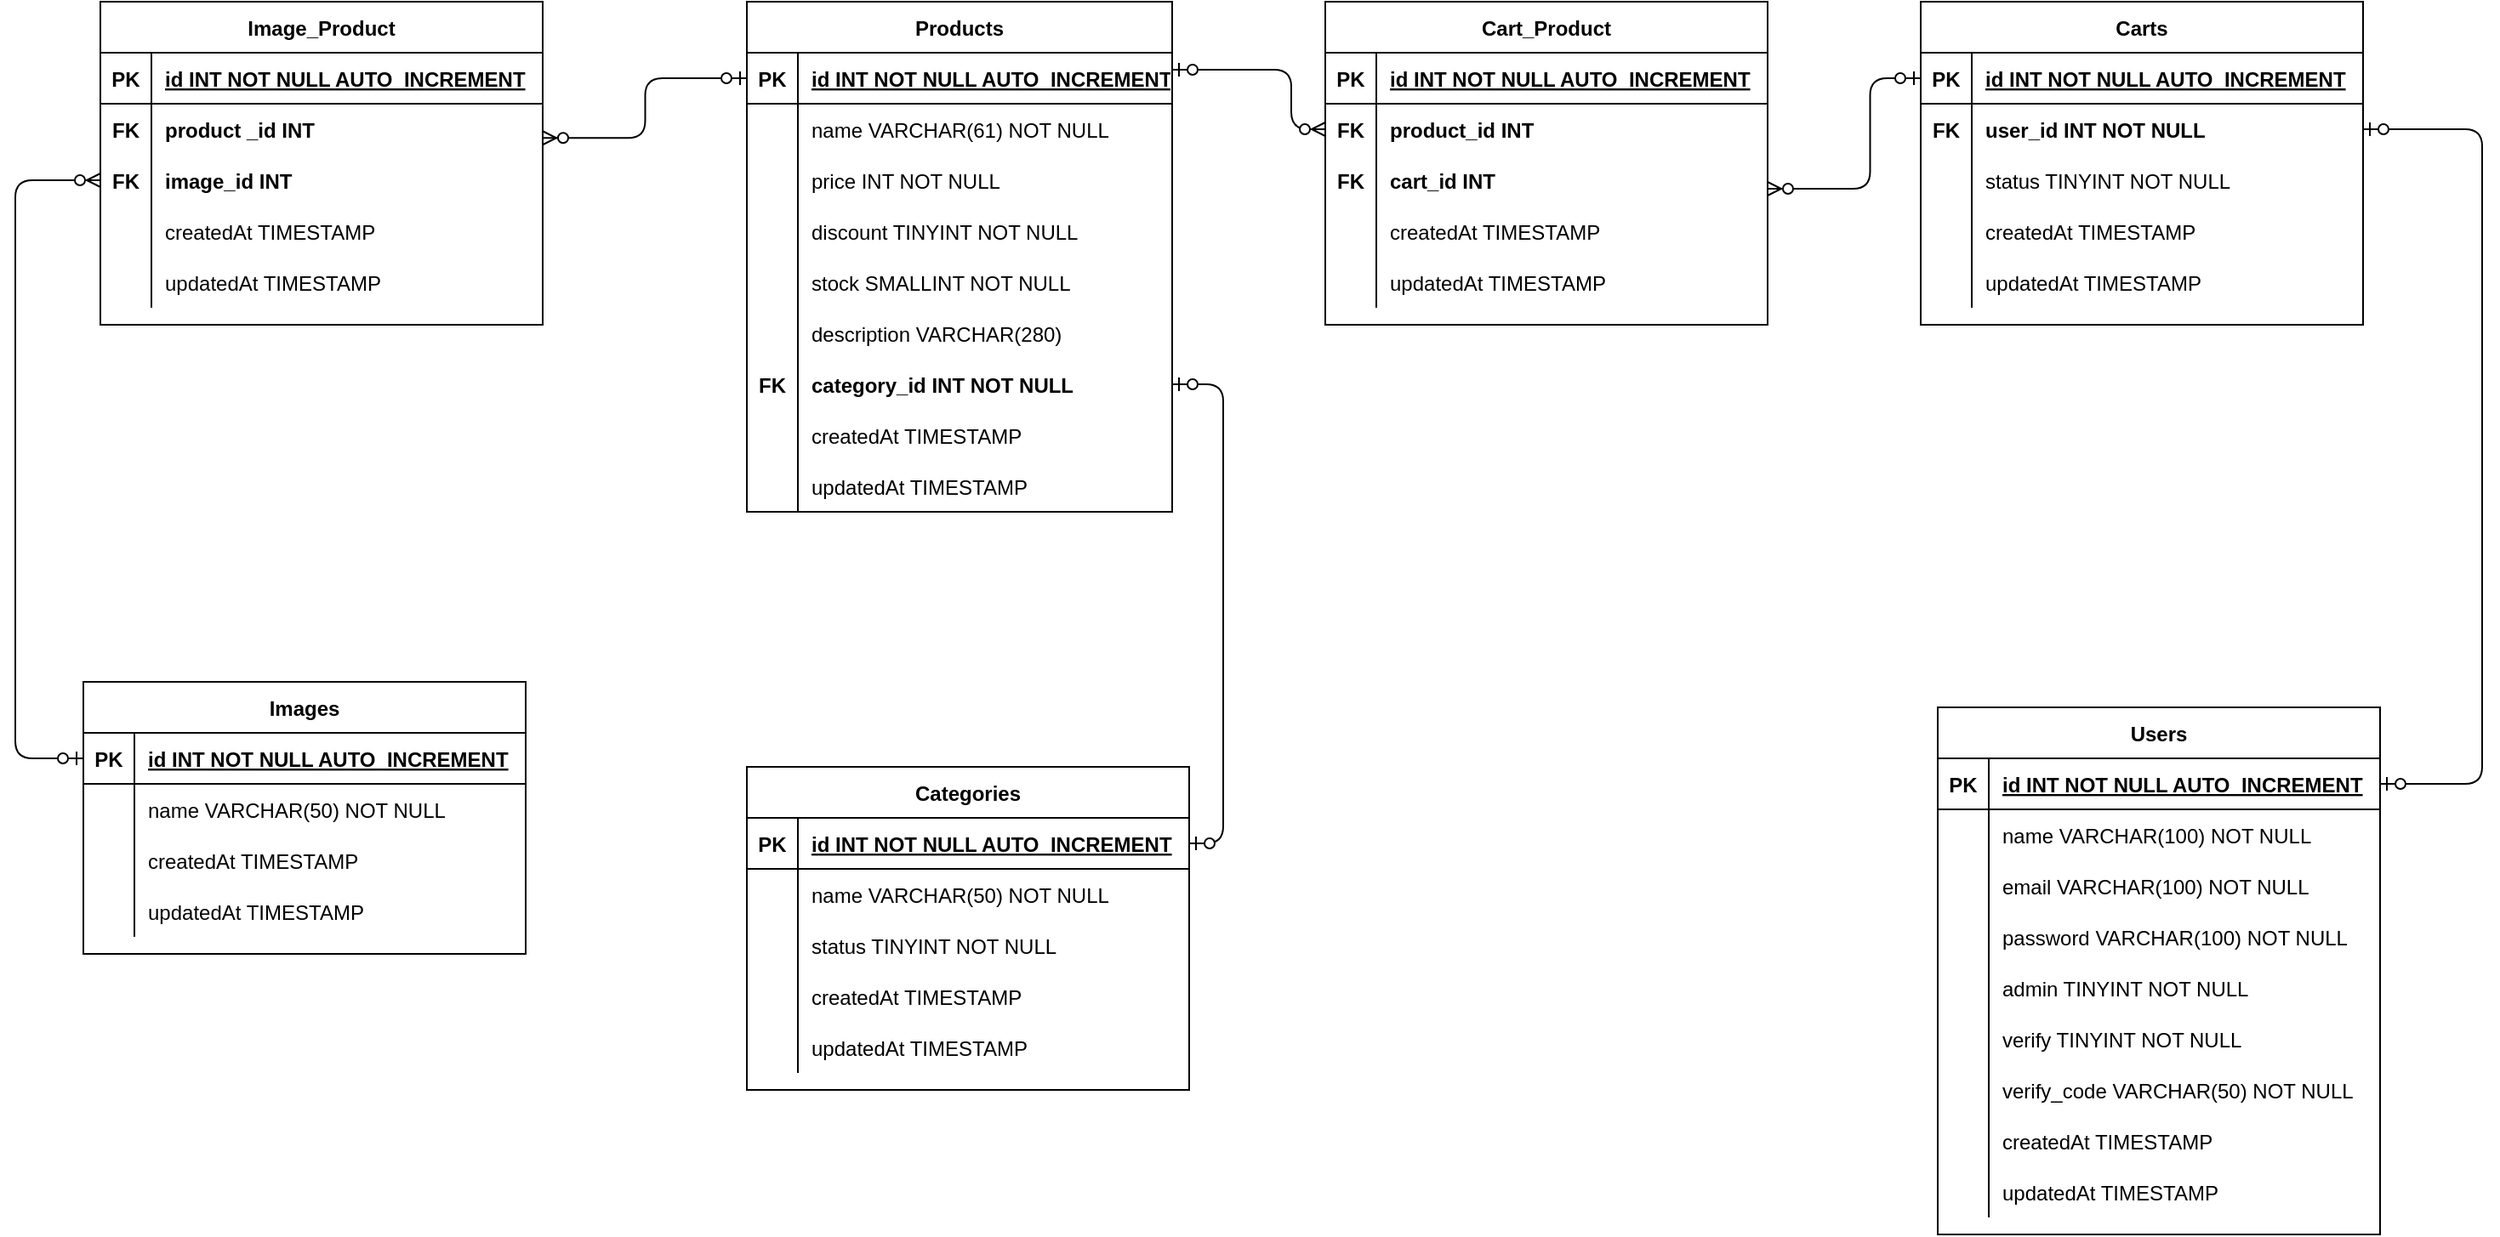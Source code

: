 <mxfile version="14.1.1" type="github">
  <diagram id="R2lEEEUBdFMjLlhIrx00" name="Page-1">
    <mxGraphModel dx="2774" dy="450" grid="1" gridSize="10" guides="1" tooltips="1" connect="1" arrows="1" fold="1" page="1" pageScale="1" pageWidth="850" pageHeight="1100" math="0" shadow="0" extFonts="Permanent Marker^https://fonts.googleapis.com/css?family=Permanent+Marker">
      <root>
        <mxCell id="0" />
        <mxCell id="1" parent="0" />
        <mxCell id="zqOuOfxdXCMFnPO1kolm-131" value="" style="edgeStyle=elbowEdgeStyle;endArrow=ERzeroToOne;startArrow=ERzeroToOne;endFill=1;startFill=1;entryX=1;entryY=0.5;entryDx=0;entryDy=0;exitX=1;exitY=0.5;exitDx=0;exitDy=0;" parent="1" source="zqOuOfxdXCMFnPO1kolm-89" target="zqOuOfxdXCMFnPO1kolm-99" edge="1">
          <mxGeometry width="100" height="100" relative="1" as="geometry">
            <mxPoint x="-510" y="519" as="sourcePoint" />
            <mxPoint x="-660" y="385" as="targetPoint" />
            <Array as="points">
              <mxPoint x="-510" y="420" />
              <mxPoint x="-510" y="410" />
              <mxPoint x="-660" y="485" />
            </Array>
          </mxGeometry>
        </mxCell>
        <mxCell id="zqOuOfxdXCMFnPO1kolm-132" value="" style="edgeStyle=elbowEdgeStyle;endArrow=ERzeroToMany;startArrow=ERzeroToOne;endFill=1;startFill=1;entryX=0;entryY=0.5;entryDx=0;entryDy=0;exitX=1;exitY=0.333;exitDx=0;exitDy=0;exitPerimeter=0;" parent="1" edge="1" target="zqOuOfxdXCMFnPO1kolm-82" source="zqOuOfxdXCMFnPO1kolm-1">
          <mxGeometry width="100" height="100" relative="1" as="geometry">
            <mxPoint x="-540" y="280" as="sourcePoint" />
            <mxPoint x="-450" y="280" as="targetPoint" />
            <Array as="points">
              <mxPoint x="-470" y="125" />
              <mxPoint x="-479.75" y="385" />
            </Array>
          </mxGeometry>
        </mxCell>
        <mxCell id="zqOuOfxdXCMFnPO1kolm-133" value="" style="edgeStyle=elbowEdgeStyle;endArrow=ERzeroToOne;startArrow=ERzeroToMany;endFill=1;startFill=1;entryX=0;entryY=0.5;entryDx=0;entryDy=0;" parent="1" edge="1" target="zqOuOfxdXCMFnPO1kolm-57">
          <mxGeometry width="100" height="100" relative="1" as="geometry">
            <mxPoint x="-190" y="160" as="sourcePoint" />
            <mxPoint x="-103" y="95" as="targetPoint" />
            <Array as="points">
              <mxPoint x="-129.75" y="265" />
            </Array>
          </mxGeometry>
        </mxCell>
        <mxCell id="C-vyLk0tnHw3VtMMgP7b-2" value="Products" style="shape=table;startSize=30;container=1;collapsible=1;childLayout=tableLayout;fixedRows=1;rowLines=0;fontStyle=1;align=center;resizeLast=1;" parent="1" vertex="1">
          <mxGeometry x="-790" y="50" width="250" height="300" as="geometry">
            <mxRectangle x="-280" y="490" width="90" height="30" as="alternateBounds" />
          </mxGeometry>
        </mxCell>
        <mxCell id="zqOuOfxdXCMFnPO1kolm-1" value="" style="shape=partialRectangle;collapsible=0;dropTarget=0;pointerEvents=0;fillColor=none;points=[[0,0.5],[1,0.5]];portConstraint=eastwest;top=0;left=0;right=0;bottom=1;" parent="C-vyLk0tnHw3VtMMgP7b-2" vertex="1">
          <mxGeometry y="30" width="250" height="30" as="geometry" />
        </mxCell>
        <mxCell id="zqOuOfxdXCMFnPO1kolm-2" value="PK" style="shape=partialRectangle;overflow=hidden;connectable=0;fillColor=none;top=0;left=0;bottom=0;right=0;fontStyle=1;" parent="zqOuOfxdXCMFnPO1kolm-1" vertex="1">
          <mxGeometry width="30" height="30" as="geometry" />
        </mxCell>
        <mxCell id="zqOuOfxdXCMFnPO1kolm-3" value="id INT NOT NULL AUTO_INCREMENT" style="shape=partialRectangle;overflow=hidden;connectable=0;fillColor=none;top=0;left=0;bottom=0;right=0;align=left;spacingLeft=6;fontStyle=5;" parent="zqOuOfxdXCMFnPO1kolm-1" vertex="1">
          <mxGeometry x="30" width="220" height="30" as="geometry" />
        </mxCell>
        <mxCell id="C-vyLk0tnHw3VtMMgP7b-6" value="" style="shape=partialRectangle;collapsible=0;dropTarget=0;pointerEvents=0;fillColor=none;points=[[0,0.5],[1,0.5]];portConstraint=eastwest;top=0;left=0;right=0;bottom=0;" parent="C-vyLk0tnHw3VtMMgP7b-2" vertex="1">
          <mxGeometry y="60" width="250" height="30" as="geometry" />
        </mxCell>
        <mxCell id="C-vyLk0tnHw3VtMMgP7b-7" value="" style="shape=partialRectangle;overflow=hidden;connectable=0;fillColor=none;top=0;left=0;bottom=0;right=0;" parent="C-vyLk0tnHw3VtMMgP7b-6" vertex="1">
          <mxGeometry width="30" height="30" as="geometry" />
        </mxCell>
        <mxCell id="C-vyLk0tnHw3VtMMgP7b-8" value="name VARCHAR(61) NOT NULL" style="shape=partialRectangle;overflow=hidden;connectable=0;fillColor=none;top=0;left=0;bottom=0;right=0;align=left;spacingLeft=6;" parent="C-vyLk0tnHw3VtMMgP7b-6" vertex="1">
          <mxGeometry x="30" width="220" height="30" as="geometry" />
        </mxCell>
        <mxCell id="C-vyLk0tnHw3VtMMgP7b-9" value="" style="shape=partialRectangle;collapsible=0;dropTarget=0;pointerEvents=0;fillColor=none;points=[[0,0.5],[1,0.5]];portConstraint=eastwest;top=0;left=0;right=0;bottom=0;" parent="C-vyLk0tnHw3VtMMgP7b-2" vertex="1">
          <mxGeometry y="90" width="250" height="30" as="geometry" />
        </mxCell>
        <mxCell id="C-vyLk0tnHw3VtMMgP7b-10" value="" style="shape=partialRectangle;overflow=hidden;connectable=0;fillColor=none;top=0;left=0;bottom=0;right=0;" parent="C-vyLk0tnHw3VtMMgP7b-9" vertex="1">
          <mxGeometry width="30" height="30" as="geometry" />
        </mxCell>
        <mxCell id="C-vyLk0tnHw3VtMMgP7b-11" value="price INT NOT NULL" style="shape=partialRectangle;overflow=hidden;connectable=0;fillColor=none;top=0;left=0;bottom=0;right=0;align=left;spacingLeft=6;" parent="C-vyLk0tnHw3VtMMgP7b-9" vertex="1">
          <mxGeometry x="30" width="220" height="30" as="geometry" />
        </mxCell>
        <mxCell id="zqOuOfxdXCMFnPO1kolm-24" style="shape=partialRectangle;collapsible=0;dropTarget=0;pointerEvents=0;fillColor=none;points=[[0,0.5],[1,0.5]];portConstraint=eastwest;top=0;left=0;right=0;bottom=0;" parent="C-vyLk0tnHw3VtMMgP7b-2" vertex="1">
          <mxGeometry y="120" width="250" height="30" as="geometry" />
        </mxCell>
        <mxCell id="zqOuOfxdXCMFnPO1kolm-25" style="shape=partialRectangle;overflow=hidden;connectable=0;fillColor=none;top=0;left=0;bottom=0;right=0;" parent="zqOuOfxdXCMFnPO1kolm-24" vertex="1">
          <mxGeometry width="30" height="30" as="geometry" />
        </mxCell>
        <mxCell id="zqOuOfxdXCMFnPO1kolm-26" value="discount TINYINT NOT NULL" style="shape=partialRectangle;overflow=hidden;connectable=0;fillColor=none;top=0;left=0;bottom=0;right=0;align=left;spacingLeft=6;" parent="zqOuOfxdXCMFnPO1kolm-24" vertex="1">
          <mxGeometry x="30" width="220" height="30" as="geometry" />
        </mxCell>
        <mxCell id="zqOuOfxdXCMFnPO1kolm-27" style="shape=partialRectangle;collapsible=0;dropTarget=0;pointerEvents=0;fillColor=none;points=[[0,0.5],[1,0.5]];portConstraint=eastwest;top=0;left=0;right=0;bottom=0;" parent="C-vyLk0tnHw3VtMMgP7b-2" vertex="1">
          <mxGeometry y="150" width="250" height="30" as="geometry" />
        </mxCell>
        <mxCell id="zqOuOfxdXCMFnPO1kolm-28" style="shape=partialRectangle;overflow=hidden;connectable=0;fillColor=none;top=0;left=0;bottom=0;right=0;" parent="zqOuOfxdXCMFnPO1kolm-27" vertex="1">
          <mxGeometry width="30" height="30" as="geometry" />
        </mxCell>
        <mxCell id="zqOuOfxdXCMFnPO1kolm-29" value="stock SMALLINT NOT NULL" style="shape=partialRectangle;overflow=hidden;connectable=0;fillColor=none;top=0;left=0;bottom=0;right=0;align=left;spacingLeft=6;" parent="zqOuOfxdXCMFnPO1kolm-27" vertex="1">
          <mxGeometry x="30" width="220" height="30" as="geometry" />
        </mxCell>
        <mxCell id="zqOuOfxdXCMFnPO1kolm-30" style="shape=partialRectangle;collapsible=0;dropTarget=0;pointerEvents=0;fillColor=none;points=[[0,0.5],[1,0.5]];portConstraint=eastwest;top=0;left=0;right=0;bottom=0;" parent="C-vyLk0tnHw3VtMMgP7b-2" vertex="1">
          <mxGeometry y="180" width="250" height="30" as="geometry" />
        </mxCell>
        <mxCell id="zqOuOfxdXCMFnPO1kolm-31" style="shape=partialRectangle;overflow=hidden;connectable=0;fillColor=none;top=0;left=0;bottom=0;right=0;" parent="zqOuOfxdXCMFnPO1kolm-30" vertex="1">
          <mxGeometry width="30" height="30" as="geometry" />
        </mxCell>
        <mxCell id="zqOuOfxdXCMFnPO1kolm-32" value="description VARCHAR(280)" style="shape=partialRectangle;overflow=hidden;connectable=0;fillColor=none;top=0;left=0;bottom=0;right=0;align=left;spacingLeft=6;" parent="zqOuOfxdXCMFnPO1kolm-30" vertex="1">
          <mxGeometry x="30" width="220" height="30" as="geometry" />
        </mxCell>
        <mxCell id="zqOuOfxdXCMFnPO1kolm-99" style="shape=partialRectangle;collapsible=0;dropTarget=0;pointerEvents=0;fillColor=none;points=[[0,0.5],[1,0.5]];portConstraint=eastwest;top=0;left=0;right=0;bottom=0;" parent="C-vyLk0tnHw3VtMMgP7b-2" vertex="1">
          <mxGeometry y="210" width="250" height="30" as="geometry" />
        </mxCell>
        <mxCell id="zqOuOfxdXCMFnPO1kolm-100" value="FK" style="shape=partialRectangle;overflow=hidden;connectable=0;fillColor=none;top=0;left=0;bottom=0;right=0;fontStyle=1" parent="zqOuOfxdXCMFnPO1kolm-99" vertex="1">
          <mxGeometry width="30" height="30" as="geometry" />
        </mxCell>
        <mxCell id="zqOuOfxdXCMFnPO1kolm-101" value="category_id INT NOT NULL" style="shape=partialRectangle;overflow=hidden;connectable=0;fillColor=none;top=0;left=0;bottom=0;right=0;align=left;spacingLeft=6;fontStyle=1" parent="zqOuOfxdXCMFnPO1kolm-99" vertex="1">
          <mxGeometry x="30" width="220" height="30" as="geometry" />
        </mxCell>
        <mxCell id="zqOuOfxdXCMFnPO1kolm-138" style="shape=partialRectangle;collapsible=0;dropTarget=0;pointerEvents=0;fillColor=none;points=[[0,0.5],[1,0.5]];portConstraint=eastwest;top=0;left=0;right=0;bottom=0;" parent="C-vyLk0tnHw3VtMMgP7b-2" vertex="1">
          <mxGeometry y="240" width="250" height="30" as="geometry" />
        </mxCell>
        <mxCell id="zqOuOfxdXCMFnPO1kolm-139" style="shape=partialRectangle;overflow=hidden;connectable=0;fillColor=none;top=0;left=0;bottom=0;right=0;" parent="zqOuOfxdXCMFnPO1kolm-138" vertex="1">
          <mxGeometry width="30" height="30" as="geometry" />
        </mxCell>
        <mxCell id="zqOuOfxdXCMFnPO1kolm-140" value="createdAt TIMESTAMP" style="shape=partialRectangle;overflow=hidden;connectable=0;fillColor=none;top=0;left=0;bottom=0;right=0;align=left;spacingLeft=6;" parent="zqOuOfxdXCMFnPO1kolm-138" vertex="1">
          <mxGeometry x="30" width="220" height="30" as="geometry" />
        </mxCell>
        <mxCell id="zI5Dp1Qb1qVzu-FK9MiV-19" style="shape=partialRectangle;collapsible=0;dropTarget=0;pointerEvents=0;fillColor=none;points=[[0,0.5],[1,0.5]];portConstraint=eastwest;top=0;left=0;right=0;bottom=0;" parent="C-vyLk0tnHw3VtMMgP7b-2" vertex="1">
          <mxGeometry y="270" width="250" height="30" as="geometry" />
        </mxCell>
        <mxCell id="zI5Dp1Qb1qVzu-FK9MiV-20" style="shape=partialRectangle;overflow=hidden;connectable=0;fillColor=none;top=0;left=0;bottom=0;right=0;" parent="zI5Dp1Qb1qVzu-FK9MiV-19" vertex="1">
          <mxGeometry width="30" height="30" as="geometry" />
        </mxCell>
        <mxCell id="zI5Dp1Qb1qVzu-FK9MiV-21" value="updatedAt TIMESTAMP" style="shape=partialRectangle;overflow=hidden;connectable=0;fillColor=none;top=0;left=0;bottom=0;right=0;align=left;spacingLeft=6;" parent="zI5Dp1Qb1qVzu-FK9MiV-19" vertex="1">
          <mxGeometry x="30" width="220" height="30" as="geometry" />
        </mxCell>
        <mxCell id="C-vyLk0tnHw3VtMMgP7b-13" value="Users" style="shape=table;startSize=30;container=1;collapsible=1;childLayout=tableLayout;fixedRows=1;rowLines=0;fontStyle=1;align=center;resizeLast=1;" parent="1" vertex="1">
          <mxGeometry x="-90" y="465" width="260" height="310" as="geometry" />
        </mxCell>
        <mxCell id="C-vyLk0tnHw3VtMMgP7b-14" value="" style="shape=partialRectangle;collapsible=0;dropTarget=0;pointerEvents=0;fillColor=none;points=[[0,0.5],[1,0.5]];portConstraint=eastwest;top=0;left=0;right=0;bottom=1;" parent="C-vyLk0tnHw3VtMMgP7b-13" vertex="1">
          <mxGeometry y="30" width="260" height="30" as="geometry" />
        </mxCell>
        <mxCell id="C-vyLk0tnHw3VtMMgP7b-15" value="PK" style="shape=partialRectangle;overflow=hidden;connectable=0;fillColor=none;top=0;left=0;bottom=0;right=0;fontStyle=1;" parent="C-vyLk0tnHw3VtMMgP7b-14" vertex="1">
          <mxGeometry width="30" height="30" as="geometry" />
        </mxCell>
        <mxCell id="C-vyLk0tnHw3VtMMgP7b-16" value="id INT NOT NULL AUTO_INCREMENT" style="shape=partialRectangle;overflow=hidden;connectable=0;fillColor=none;top=0;left=0;bottom=0;right=0;align=left;spacingLeft=6;fontStyle=5;" parent="C-vyLk0tnHw3VtMMgP7b-14" vertex="1">
          <mxGeometry x="30" width="230" height="30" as="geometry" />
        </mxCell>
        <mxCell id="C-vyLk0tnHw3VtMMgP7b-17" value="" style="shape=partialRectangle;collapsible=0;dropTarget=0;pointerEvents=0;fillColor=none;points=[[0,0.5],[1,0.5]];portConstraint=eastwest;top=0;left=0;right=0;bottom=0;" parent="C-vyLk0tnHw3VtMMgP7b-13" vertex="1">
          <mxGeometry y="60" width="260" height="30" as="geometry" />
        </mxCell>
        <mxCell id="C-vyLk0tnHw3VtMMgP7b-18" value="" style="shape=partialRectangle;overflow=hidden;connectable=0;fillColor=none;top=0;left=0;bottom=0;right=0;" parent="C-vyLk0tnHw3VtMMgP7b-17" vertex="1">
          <mxGeometry width="30" height="30" as="geometry" />
        </mxCell>
        <mxCell id="C-vyLk0tnHw3VtMMgP7b-19" value="name VARCHAR(100) NOT NULL" style="shape=partialRectangle;overflow=hidden;connectable=0;fillColor=none;top=0;left=0;bottom=0;right=0;align=left;spacingLeft=6;" parent="C-vyLk0tnHw3VtMMgP7b-17" vertex="1">
          <mxGeometry x="30" width="230" height="30" as="geometry" />
        </mxCell>
        <mxCell id="zqOuOfxdXCMFnPO1kolm-41" style="shape=partialRectangle;collapsible=0;dropTarget=0;pointerEvents=0;fillColor=none;points=[[0,0.5],[1,0.5]];portConstraint=eastwest;top=0;left=0;right=0;bottom=0;" parent="C-vyLk0tnHw3VtMMgP7b-13" vertex="1">
          <mxGeometry y="90" width="260" height="30" as="geometry" />
        </mxCell>
        <mxCell id="zqOuOfxdXCMFnPO1kolm-42" style="shape=partialRectangle;overflow=hidden;connectable=0;fillColor=none;top=0;left=0;bottom=0;right=0;" parent="zqOuOfxdXCMFnPO1kolm-41" vertex="1">
          <mxGeometry width="30" height="30" as="geometry" />
        </mxCell>
        <mxCell id="zqOuOfxdXCMFnPO1kolm-43" value="email VARCHAR(100) NOT NULL" style="shape=partialRectangle;overflow=hidden;connectable=0;fillColor=none;top=0;left=0;bottom=0;right=0;align=left;spacingLeft=6;" parent="zqOuOfxdXCMFnPO1kolm-41" vertex="1">
          <mxGeometry x="30" width="230" height="30" as="geometry" />
        </mxCell>
        <mxCell id="zqOuOfxdXCMFnPO1kolm-44" style="shape=partialRectangle;collapsible=0;dropTarget=0;pointerEvents=0;fillColor=none;points=[[0,0.5],[1,0.5]];portConstraint=eastwest;top=0;left=0;right=0;bottom=0;" parent="C-vyLk0tnHw3VtMMgP7b-13" vertex="1">
          <mxGeometry y="120" width="260" height="30" as="geometry" />
        </mxCell>
        <mxCell id="zqOuOfxdXCMFnPO1kolm-45" style="shape=partialRectangle;overflow=hidden;connectable=0;fillColor=none;top=0;left=0;bottom=0;right=0;" parent="zqOuOfxdXCMFnPO1kolm-44" vertex="1">
          <mxGeometry width="30" height="30" as="geometry" />
        </mxCell>
        <mxCell id="zqOuOfxdXCMFnPO1kolm-46" value="password VARCHAR(100) NOT NULL" style="shape=partialRectangle;overflow=hidden;connectable=0;fillColor=none;top=0;left=0;bottom=0;right=0;align=left;spacingLeft=6;" parent="zqOuOfxdXCMFnPO1kolm-44" vertex="1">
          <mxGeometry x="30" width="230" height="30" as="geometry" />
        </mxCell>
        <mxCell id="zqOuOfxdXCMFnPO1kolm-50" style="shape=partialRectangle;collapsible=0;dropTarget=0;pointerEvents=0;fillColor=none;points=[[0,0.5],[1,0.5]];portConstraint=eastwest;top=0;left=0;right=0;bottom=0;" parent="C-vyLk0tnHw3VtMMgP7b-13" vertex="1">
          <mxGeometry y="150" width="260" height="30" as="geometry" />
        </mxCell>
        <mxCell id="zqOuOfxdXCMFnPO1kolm-51" style="shape=partialRectangle;overflow=hidden;connectable=0;fillColor=none;top=0;left=0;bottom=0;right=0;" parent="zqOuOfxdXCMFnPO1kolm-50" vertex="1">
          <mxGeometry width="30" height="30" as="geometry" />
        </mxCell>
        <mxCell id="zqOuOfxdXCMFnPO1kolm-52" value="admin TINYINT NOT NULL" style="shape=partialRectangle;overflow=hidden;connectable=0;fillColor=none;top=0;left=0;bottom=0;right=0;align=left;spacingLeft=6;" parent="zqOuOfxdXCMFnPO1kolm-50" vertex="1">
          <mxGeometry x="30" width="230" height="30" as="geometry" />
        </mxCell>
        <mxCell id="zqOuOfxdXCMFnPO1kolm-53" style="shape=partialRectangle;collapsible=0;dropTarget=0;pointerEvents=0;fillColor=none;points=[[0,0.5],[1,0.5]];portConstraint=eastwest;top=0;left=0;right=0;bottom=0;" parent="C-vyLk0tnHw3VtMMgP7b-13" vertex="1">
          <mxGeometry y="180" width="260" height="30" as="geometry" />
        </mxCell>
        <mxCell id="zqOuOfxdXCMFnPO1kolm-54" style="shape=partialRectangle;overflow=hidden;connectable=0;fillColor=none;top=0;left=0;bottom=0;right=0;" parent="zqOuOfxdXCMFnPO1kolm-53" vertex="1">
          <mxGeometry width="30" height="30" as="geometry" />
        </mxCell>
        <mxCell id="zqOuOfxdXCMFnPO1kolm-55" value="verify TINYINT NOT NULL" style="shape=partialRectangle;overflow=hidden;connectable=0;fillColor=none;top=0;left=0;bottom=0;right=0;align=left;spacingLeft=6;" parent="zqOuOfxdXCMFnPO1kolm-53" vertex="1">
          <mxGeometry x="30" width="230" height="30" as="geometry" />
        </mxCell>
        <mxCell id="zqOuOfxdXCMFnPO1kolm-118" style="shape=partialRectangle;collapsible=0;dropTarget=0;pointerEvents=0;fillColor=none;points=[[0,0.5],[1,0.5]];portConstraint=eastwest;top=0;left=0;right=0;bottom=0;" parent="C-vyLk0tnHw3VtMMgP7b-13" vertex="1">
          <mxGeometry y="210" width="260" height="30" as="geometry" />
        </mxCell>
        <mxCell id="zqOuOfxdXCMFnPO1kolm-119" style="shape=partialRectangle;overflow=hidden;connectable=0;fillColor=none;top=0;left=0;bottom=0;right=0;" parent="zqOuOfxdXCMFnPO1kolm-118" vertex="1">
          <mxGeometry width="30" height="30" as="geometry" />
        </mxCell>
        <mxCell id="zqOuOfxdXCMFnPO1kolm-120" value="verify_code VARCHAR(50) NOT NULL" style="shape=partialRectangle;overflow=hidden;connectable=0;fillColor=none;top=0;left=0;bottom=0;right=0;align=left;spacingLeft=6;" parent="zqOuOfxdXCMFnPO1kolm-118" vertex="1">
          <mxGeometry x="30" width="230" height="30" as="geometry" />
        </mxCell>
        <mxCell id="zqOuOfxdXCMFnPO1kolm-121" style="shape=partialRectangle;collapsible=0;dropTarget=0;pointerEvents=0;fillColor=none;points=[[0,0.5],[1,0.5]];portConstraint=eastwest;top=0;left=0;right=0;bottom=0;" parent="C-vyLk0tnHw3VtMMgP7b-13" vertex="1">
          <mxGeometry y="240" width="260" height="30" as="geometry" />
        </mxCell>
        <mxCell id="zqOuOfxdXCMFnPO1kolm-122" style="shape=partialRectangle;overflow=hidden;connectable=0;fillColor=none;top=0;left=0;bottom=0;right=0;" parent="zqOuOfxdXCMFnPO1kolm-121" vertex="1">
          <mxGeometry width="30" height="30" as="geometry" />
        </mxCell>
        <mxCell id="zqOuOfxdXCMFnPO1kolm-123" value="createdAt TIMESTAMP" style="shape=partialRectangle;overflow=hidden;connectable=0;fillColor=none;top=0;left=0;bottom=0;right=0;align=left;spacingLeft=6;" parent="zqOuOfxdXCMFnPO1kolm-121" vertex="1">
          <mxGeometry x="30" width="230" height="30" as="geometry" />
        </mxCell>
        <mxCell id="zqOuOfxdXCMFnPO1kolm-134" style="shape=partialRectangle;collapsible=0;dropTarget=0;pointerEvents=0;fillColor=none;points=[[0,0.5],[1,0.5]];portConstraint=eastwest;top=0;left=0;right=0;bottom=0;" parent="C-vyLk0tnHw3VtMMgP7b-13" vertex="1">
          <mxGeometry y="270" width="260" height="30" as="geometry" />
        </mxCell>
        <mxCell id="zqOuOfxdXCMFnPO1kolm-135" style="shape=partialRectangle;overflow=hidden;connectable=0;fillColor=none;top=0;left=0;bottom=0;right=0;" parent="zqOuOfxdXCMFnPO1kolm-134" vertex="1">
          <mxGeometry width="30" height="30" as="geometry" />
        </mxCell>
        <mxCell id="zqOuOfxdXCMFnPO1kolm-136" value="updatedAt TIMESTAMP" style="shape=partialRectangle;overflow=hidden;connectable=0;fillColor=none;top=0;left=0;bottom=0;right=0;align=left;spacingLeft=6;" parent="zqOuOfxdXCMFnPO1kolm-134" vertex="1">
          <mxGeometry x="30" width="230" height="30" as="geometry" />
        </mxCell>
        <mxCell id="zqOuOfxdXCMFnPO1kolm-137" value="" style="edgeStyle=elbowEdgeStyle;endArrow=ERzeroToOne;startArrow=ERzeroToOne;endFill=1;startFill=1;entryX=1;entryY=0.5;entryDx=0;entryDy=0;exitX=1;exitY=0.5;exitDx=0;exitDy=0;" parent="1" source="zqOuOfxdXCMFnPO1kolm-60" target="C-vyLk0tnHw3VtMMgP7b-14" edge="1">
          <mxGeometry width="100" height="100" relative="1" as="geometry">
            <mxPoint x="40" y="240" as="sourcePoint" />
            <mxPoint x="40" y="460" as="targetPoint" />
            <Array as="points">
              <mxPoint x="230" y="270" />
            </Array>
          </mxGeometry>
        </mxCell>
        <mxCell id="zqOuOfxdXCMFnPO1kolm-78" value="Cart_Product" style="shape=table;startSize=30;container=1;collapsible=1;childLayout=tableLayout;fixedRows=1;rowLines=0;fontStyle=1;align=center;resizeLast=1;" parent="1" vertex="1">
          <mxGeometry x="-450" y="50" width="260" height="190" as="geometry" />
        </mxCell>
        <mxCell id="zqOuOfxdXCMFnPO1kolm-79" value="" style="shape=partialRectangle;collapsible=0;dropTarget=0;pointerEvents=0;fillColor=none;points=[[0,0.5],[1,0.5]];portConstraint=eastwest;top=0;left=0;right=0;bottom=1;" parent="zqOuOfxdXCMFnPO1kolm-78" vertex="1">
          <mxGeometry y="30" width="260" height="30" as="geometry" />
        </mxCell>
        <mxCell id="zqOuOfxdXCMFnPO1kolm-80" value="PK" style="shape=partialRectangle;overflow=hidden;connectable=0;fillColor=none;top=0;left=0;bottom=0;right=0;fontStyle=1;" parent="zqOuOfxdXCMFnPO1kolm-79" vertex="1">
          <mxGeometry width="30" height="30" as="geometry" />
        </mxCell>
        <mxCell id="zqOuOfxdXCMFnPO1kolm-81" value="id INT NOT NULL AUTO_INCREMENT" style="shape=partialRectangle;overflow=hidden;connectable=0;fillColor=none;top=0;left=0;bottom=0;right=0;align=left;spacingLeft=6;fontStyle=5;" parent="zqOuOfxdXCMFnPO1kolm-79" vertex="1">
          <mxGeometry x="30" width="230" height="30" as="geometry" />
        </mxCell>
        <mxCell id="zqOuOfxdXCMFnPO1kolm-82" value="" style="shape=partialRectangle;collapsible=0;dropTarget=0;pointerEvents=0;fillColor=none;points=[[0,0.5],[1,0.5]];portConstraint=eastwest;top=0;left=0;right=0;bottom=0;" parent="zqOuOfxdXCMFnPO1kolm-78" vertex="1">
          <mxGeometry y="60" width="260" height="30" as="geometry" />
        </mxCell>
        <mxCell id="zqOuOfxdXCMFnPO1kolm-83" value="FK" style="shape=partialRectangle;overflow=hidden;connectable=0;fillColor=none;top=0;left=0;bottom=0;right=0;fontStyle=1" parent="zqOuOfxdXCMFnPO1kolm-82" vertex="1">
          <mxGeometry width="30" height="30" as="geometry" />
        </mxCell>
        <mxCell id="zqOuOfxdXCMFnPO1kolm-84" value="product_id INT" style="shape=partialRectangle;overflow=hidden;connectable=0;fillColor=none;top=0;left=0;bottom=0;right=0;align=left;spacingLeft=6;fontStyle=1" parent="zqOuOfxdXCMFnPO1kolm-82" vertex="1">
          <mxGeometry x="30" width="230" height="30" as="geometry" />
        </mxCell>
        <mxCell id="zqOuOfxdXCMFnPO1kolm-85" style="shape=partialRectangle;collapsible=0;dropTarget=0;pointerEvents=0;fillColor=none;points=[[0,0.5],[1,0.5]];portConstraint=eastwest;top=0;left=0;right=0;bottom=0;" parent="zqOuOfxdXCMFnPO1kolm-78" vertex="1">
          <mxGeometry y="90" width="260" height="30" as="geometry" />
        </mxCell>
        <mxCell id="zqOuOfxdXCMFnPO1kolm-86" value="FK" style="shape=partialRectangle;overflow=hidden;connectable=0;fillColor=none;top=0;left=0;bottom=0;right=0;fontStyle=1" parent="zqOuOfxdXCMFnPO1kolm-85" vertex="1">
          <mxGeometry width="30" height="30" as="geometry" />
        </mxCell>
        <mxCell id="zqOuOfxdXCMFnPO1kolm-87" value="cart_id INT" style="shape=partialRectangle;overflow=hidden;connectable=0;fillColor=none;top=0;left=0;bottom=0;right=0;align=left;spacingLeft=6;fontStyle=1" parent="zqOuOfxdXCMFnPO1kolm-85" vertex="1">
          <mxGeometry x="30" width="230" height="30" as="geometry" />
        </mxCell>
        <mxCell id="zqOuOfxdXCMFnPO1kolm-124" style="shape=partialRectangle;collapsible=0;dropTarget=0;pointerEvents=0;fillColor=none;points=[[0,0.5],[1,0.5]];portConstraint=eastwest;top=0;left=0;right=0;bottom=0;" parent="zqOuOfxdXCMFnPO1kolm-78" vertex="1">
          <mxGeometry y="120" width="260" height="30" as="geometry" />
        </mxCell>
        <mxCell id="zqOuOfxdXCMFnPO1kolm-125" style="shape=partialRectangle;overflow=hidden;connectable=0;fillColor=none;top=0;left=0;bottom=0;right=0;" parent="zqOuOfxdXCMFnPO1kolm-124" vertex="1">
          <mxGeometry width="30" height="30" as="geometry" />
        </mxCell>
        <mxCell id="zqOuOfxdXCMFnPO1kolm-126" value="createdAt TIMESTAMP" style="shape=partialRectangle;overflow=hidden;connectable=0;fillColor=none;top=0;left=0;bottom=0;right=0;align=left;spacingLeft=6;" parent="zqOuOfxdXCMFnPO1kolm-124" vertex="1">
          <mxGeometry x="30" width="230" height="30" as="geometry" />
        </mxCell>
        <mxCell id="zqOuOfxdXCMFnPO1kolm-127" style="shape=partialRectangle;collapsible=0;dropTarget=0;pointerEvents=0;fillColor=none;points=[[0,0.5],[1,0.5]];portConstraint=eastwest;top=0;left=0;right=0;bottom=0;" parent="zqOuOfxdXCMFnPO1kolm-78" vertex="1">
          <mxGeometry y="150" width="260" height="30" as="geometry" />
        </mxCell>
        <mxCell id="zqOuOfxdXCMFnPO1kolm-128" style="shape=partialRectangle;overflow=hidden;connectable=0;fillColor=none;top=0;left=0;bottom=0;right=0;" parent="zqOuOfxdXCMFnPO1kolm-127" vertex="1">
          <mxGeometry width="30" height="30" as="geometry" />
        </mxCell>
        <mxCell id="zqOuOfxdXCMFnPO1kolm-129" value="updatedAt TIMESTAMP" style="shape=partialRectangle;overflow=hidden;connectable=0;fillColor=none;top=0;left=0;bottom=0;right=0;align=left;spacingLeft=6;" parent="zqOuOfxdXCMFnPO1kolm-127" vertex="1">
          <mxGeometry x="30" width="230" height="30" as="geometry" />
        </mxCell>
        <mxCell id="zqOuOfxdXCMFnPO1kolm-56" value="Carts" style="shape=table;startSize=30;container=1;collapsible=1;childLayout=tableLayout;fixedRows=1;rowLines=0;fontStyle=1;align=center;resizeLast=1;" parent="1" vertex="1">
          <mxGeometry x="-100" y="50" width="260" height="190" as="geometry" />
        </mxCell>
        <mxCell id="zqOuOfxdXCMFnPO1kolm-57" value="" style="shape=partialRectangle;collapsible=0;dropTarget=0;pointerEvents=0;fillColor=none;points=[[0,0.5],[1,0.5]];portConstraint=eastwest;top=0;left=0;right=0;bottom=1;" parent="zqOuOfxdXCMFnPO1kolm-56" vertex="1">
          <mxGeometry y="30" width="260" height="30" as="geometry" />
        </mxCell>
        <mxCell id="zqOuOfxdXCMFnPO1kolm-58" value="PK" style="shape=partialRectangle;overflow=hidden;connectable=0;fillColor=none;top=0;left=0;bottom=0;right=0;fontStyle=1;" parent="zqOuOfxdXCMFnPO1kolm-57" vertex="1">
          <mxGeometry width="30" height="30" as="geometry" />
        </mxCell>
        <mxCell id="zqOuOfxdXCMFnPO1kolm-59" value="id INT NOT NULL AUTO_INCREMENT" style="shape=partialRectangle;overflow=hidden;connectable=0;fillColor=none;top=0;left=0;bottom=0;right=0;align=left;spacingLeft=6;fontStyle=5;" parent="zqOuOfxdXCMFnPO1kolm-57" vertex="1">
          <mxGeometry x="30" width="230" height="30" as="geometry" />
        </mxCell>
        <mxCell id="zqOuOfxdXCMFnPO1kolm-60" value="" style="shape=partialRectangle;collapsible=0;dropTarget=0;pointerEvents=0;fillColor=none;points=[[0,0.5],[1,0.5]];portConstraint=eastwest;top=0;left=0;right=0;bottom=0;" parent="zqOuOfxdXCMFnPO1kolm-56" vertex="1">
          <mxGeometry y="60" width="260" height="30" as="geometry" />
        </mxCell>
        <mxCell id="zqOuOfxdXCMFnPO1kolm-61" value="FK" style="shape=partialRectangle;overflow=hidden;connectable=0;fillColor=none;top=0;left=0;bottom=0;right=0;fontStyle=1" parent="zqOuOfxdXCMFnPO1kolm-60" vertex="1">
          <mxGeometry width="30" height="30" as="geometry" />
        </mxCell>
        <mxCell id="zqOuOfxdXCMFnPO1kolm-62" value="user_id INT NOT NULL" style="shape=partialRectangle;overflow=hidden;connectable=0;fillColor=none;top=0;left=0;bottom=0;right=0;align=left;spacingLeft=6;fontStyle=1" parent="zqOuOfxdXCMFnPO1kolm-60" vertex="1">
          <mxGeometry x="30" width="230" height="30" as="geometry" />
        </mxCell>
        <mxCell id="zqOuOfxdXCMFnPO1kolm-63" style="shape=partialRectangle;collapsible=0;dropTarget=0;pointerEvents=0;fillColor=none;points=[[0,0.5],[1,0.5]];portConstraint=eastwest;top=0;left=0;right=0;bottom=0;" parent="zqOuOfxdXCMFnPO1kolm-56" vertex="1">
          <mxGeometry y="90" width="260" height="30" as="geometry" />
        </mxCell>
        <mxCell id="zqOuOfxdXCMFnPO1kolm-64" style="shape=partialRectangle;overflow=hidden;connectable=0;fillColor=none;top=0;left=0;bottom=0;right=0;" parent="zqOuOfxdXCMFnPO1kolm-63" vertex="1">
          <mxGeometry width="30" height="30" as="geometry" />
        </mxCell>
        <mxCell id="zqOuOfxdXCMFnPO1kolm-65" value="status TINYINT NOT NULL" style="shape=partialRectangle;overflow=hidden;connectable=0;fillColor=none;top=0;left=0;bottom=0;right=0;align=left;spacingLeft=6;" parent="zqOuOfxdXCMFnPO1kolm-63" vertex="1">
          <mxGeometry x="30" width="230" height="30" as="geometry" />
        </mxCell>
        <mxCell id="zqOuOfxdXCMFnPO1kolm-112" style="shape=partialRectangle;collapsible=0;dropTarget=0;pointerEvents=0;fillColor=none;points=[[0,0.5],[1,0.5]];portConstraint=eastwest;top=0;left=0;right=0;bottom=0;" parent="zqOuOfxdXCMFnPO1kolm-56" vertex="1">
          <mxGeometry y="120" width="260" height="30" as="geometry" />
        </mxCell>
        <mxCell id="zqOuOfxdXCMFnPO1kolm-113" style="shape=partialRectangle;overflow=hidden;connectable=0;fillColor=none;top=0;left=0;bottom=0;right=0;" parent="zqOuOfxdXCMFnPO1kolm-112" vertex="1">
          <mxGeometry width="30" height="30" as="geometry" />
        </mxCell>
        <mxCell id="zqOuOfxdXCMFnPO1kolm-114" value="createdAt TIMESTAMP" style="shape=partialRectangle;overflow=hidden;connectable=0;fillColor=none;top=0;left=0;bottom=0;right=0;align=left;spacingLeft=6;" parent="zqOuOfxdXCMFnPO1kolm-112" vertex="1">
          <mxGeometry x="30" width="230" height="30" as="geometry" />
        </mxCell>
        <mxCell id="zqOuOfxdXCMFnPO1kolm-115" style="shape=partialRectangle;collapsible=0;dropTarget=0;pointerEvents=0;fillColor=none;points=[[0,0.5],[1,0.5]];portConstraint=eastwest;top=0;left=0;right=0;bottom=0;" parent="zqOuOfxdXCMFnPO1kolm-56" vertex="1">
          <mxGeometry y="150" width="260" height="30" as="geometry" />
        </mxCell>
        <mxCell id="zqOuOfxdXCMFnPO1kolm-116" style="shape=partialRectangle;overflow=hidden;connectable=0;fillColor=none;top=0;left=0;bottom=0;right=0;" parent="zqOuOfxdXCMFnPO1kolm-115" vertex="1">
          <mxGeometry width="30" height="30" as="geometry" />
        </mxCell>
        <mxCell id="zqOuOfxdXCMFnPO1kolm-117" value="updatedAt TIMESTAMP" style="shape=partialRectangle;overflow=hidden;connectable=0;fillColor=none;top=0;left=0;bottom=0;right=0;align=left;spacingLeft=6;" parent="zqOuOfxdXCMFnPO1kolm-115" vertex="1">
          <mxGeometry x="30" width="230" height="30" as="geometry" />
        </mxCell>
        <mxCell id="zqOuOfxdXCMFnPO1kolm-88" value="Categories" style="shape=table;startSize=30;container=1;collapsible=1;childLayout=tableLayout;fixedRows=1;rowLines=0;fontStyle=1;align=center;resizeLast=1;" parent="1" vertex="1">
          <mxGeometry x="-790" y="500" width="260" height="190.0" as="geometry" />
        </mxCell>
        <mxCell id="zqOuOfxdXCMFnPO1kolm-89" value="" style="shape=partialRectangle;collapsible=0;dropTarget=0;pointerEvents=0;fillColor=none;points=[[0,0.5],[1,0.5]];portConstraint=eastwest;top=0;left=0;right=0;bottom=1;" parent="zqOuOfxdXCMFnPO1kolm-88" vertex="1">
          <mxGeometry y="30" width="260" height="30" as="geometry" />
        </mxCell>
        <mxCell id="zqOuOfxdXCMFnPO1kolm-90" value="PK" style="shape=partialRectangle;overflow=hidden;connectable=0;fillColor=none;top=0;left=0;bottom=0;right=0;fontStyle=1;" parent="zqOuOfxdXCMFnPO1kolm-89" vertex="1">
          <mxGeometry width="30" height="30" as="geometry" />
        </mxCell>
        <mxCell id="zqOuOfxdXCMFnPO1kolm-91" value="id INT NOT NULL AUTO_INCREMENT" style="shape=partialRectangle;overflow=hidden;connectable=0;fillColor=none;top=0;left=0;bottom=0;right=0;align=left;spacingLeft=6;fontStyle=5;" parent="zqOuOfxdXCMFnPO1kolm-89" vertex="1">
          <mxGeometry x="30" width="230" height="30" as="geometry" />
        </mxCell>
        <mxCell id="zqOuOfxdXCMFnPO1kolm-92" value="" style="shape=partialRectangle;collapsible=0;dropTarget=0;pointerEvents=0;fillColor=none;points=[[0,0.5],[1,0.5]];portConstraint=eastwest;top=0;left=0;right=0;bottom=0;" parent="zqOuOfxdXCMFnPO1kolm-88" vertex="1">
          <mxGeometry y="60" width="260" height="30" as="geometry" />
        </mxCell>
        <mxCell id="zqOuOfxdXCMFnPO1kolm-93" value="" style="shape=partialRectangle;overflow=hidden;connectable=0;fillColor=none;top=0;left=0;bottom=0;right=0;" parent="zqOuOfxdXCMFnPO1kolm-92" vertex="1">
          <mxGeometry width="30" height="30" as="geometry" />
        </mxCell>
        <mxCell id="zqOuOfxdXCMFnPO1kolm-94" value="name VARCHAR(50) NOT NULL" style="shape=partialRectangle;overflow=hidden;connectable=0;fillColor=none;top=0;left=0;bottom=0;right=0;align=left;spacingLeft=6;" parent="zqOuOfxdXCMFnPO1kolm-92" vertex="1">
          <mxGeometry x="30" width="230" height="30" as="geometry" />
        </mxCell>
        <mxCell id="zqOuOfxdXCMFnPO1kolm-95" style="shape=partialRectangle;collapsible=0;dropTarget=0;pointerEvents=0;fillColor=none;points=[[0,0.5],[1,0.5]];portConstraint=eastwest;top=0;left=0;right=0;bottom=0;" parent="zqOuOfxdXCMFnPO1kolm-88" vertex="1">
          <mxGeometry y="90" width="260" height="30" as="geometry" />
        </mxCell>
        <mxCell id="zqOuOfxdXCMFnPO1kolm-96" style="shape=partialRectangle;overflow=hidden;connectable=0;fillColor=none;top=0;left=0;bottom=0;right=0;" parent="zqOuOfxdXCMFnPO1kolm-95" vertex="1">
          <mxGeometry width="30" height="30" as="geometry" />
        </mxCell>
        <mxCell id="zqOuOfxdXCMFnPO1kolm-97" value="status TINYINT NOT NULL" style="shape=partialRectangle;overflow=hidden;connectable=0;fillColor=none;top=0;left=0;bottom=0;right=0;align=left;spacingLeft=6;" parent="zqOuOfxdXCMFnPO1kolm-95" vertex="1">
          <mxGeometry x="30" width="230" height="30" as="geometry" />
        </mxCell>
        <mxCell id="zqOuOfxdXCMFnPO1kolm-106" style="shape=partialRectangle;collapsible=0;dropTarget=0;pointerEvents=0;fillColor=none;points=[[0,0.5],[1,0.5]];portConstraint=eastwest;top=0;left=0;right=0;bottom=0;" parent="zqOuOfxdXCMFnPO1kolm-88" vertex="1">
          <mxGeometry y="120" width="260" height="30" as="geometry" />
        </mxCell>
        <mxCell id="zqOuOfxdXCMFnPO1kolm-107" style="shape=partialRectangle;overflow=hidden;connectable=0;fillColor=none;top=0;left=0;bottom=0;right=0;" parent="zqOuOfxdXCMFnPO1kolm-106" vertex="1">
          <mxGeometry width="30" height="30" as="geometry" />
        </mxCell>
        <mxCell id="zqOuOfxdXCMFnPO1kolm-108" value="createdAt TIMESTAMP" style="shape=partialRectangle;overflow=hidden;connectable=0;fillColor=none;top=0;left=0;bottom=0;right=0;align=left;spacingLeft=6;" parent="zqOuOfxdXCMFnPO1kolm-106" vertex="1">
          <mxGeometry x="30" width="230" height="30" as="geometry" />
        </mxCell>
        <mxCell id="zqOuOfxdXCMFnPO1kolm-109" style="shape=partialRectangle;collapsible=0;dropTarget=0;pointerEvents=0;fillColor=none;points=[[0,0.5],[1,0.5]];portConstraint=eastwest;top=0;left=0;right=0;bottom=0;" parent="zqOuOfxdXCMFnPO1kolm-88" vertex="1">
          <mxGeometry y="150" width="260" height="30" as="geometry" />
        </mxCell>
        <mxCell id="zqOuOfxdXCMFnPO1kolm-110" style="shape=partialRectangle;overflow=hidden;connectable=0;fillColor=none;top=0;left=0;bottom=0;right=0;" parent="zqOuOfxdXCMFnPO1kolm-109" vertex="1">
          <mxGeometry width="30" height="30" as="geometry" />
        </mxCell>
        <mxCell id="zqOuOfxdXCMFnPO1kolm-111" value="updatedAt TIMESTAMP" style="shape=partialRectangle;overflow=hidden;connectable=0;fillColor=none;top=0;left=0;bottom=0;right=0;align=left;spacingLeft=6;" parent="zqOuOfxdXCMFnPO1kolm-109" vertex="1">
          <mxGeometry x="30" width="230" height="30" as="geometry" />
        </mxCell>
        <mxCell id="zqOuOfxdXCMFnPO1kolm-141" value="" style="shape=partialRectangle;overflow=hidden;connectable=0;fillColor=none;top=0;left=0;bottom=0;right=0;align=left;spacingLeft=6;fontStyle=1" parent="1" vertex="1">
          <mxGeometry x="-760" y="350" width="220" height="30" as="geometry" />
        </mxCell>
        <mxCell id="zI5Dp1Qb1qVzu-FK9MiV-1" value="Images" style="shape=table;startSize=30;container=1;collapsible=1;childLayout=tableLayout;fixedRows=1;rowLines=0;fontStyle=1;align=center;resizeLast=1;" parent="1" vertex="1">
          <mxGeometry x="-1180" y="450" width="260" height="160.0" as="geometry" />
        </mxCell>
        <mxCell id="zI5Dp1Qb1qVzu-FK9MiV-2" value="" style="shape=partialRectangle;collapsible=0;dropTarget=0;pointerEvents=0;fillColor=none;points=[[0,0.5],[1,0.5]];portConstraint=eastwest;top=0;left=0;right=0;bottom=1;" parent="zI5Dp1Qb1qVzu-FK9MiV-1" vertex="1">
          <mxGeometry y="30" width="260" height="30" as="geometry" />
        </mxCell>
        <mxCell id="zI5Dp1Qb1qVzu-FK9MiV-3" value="PK" style="shape=partialRectangle;overflow=hidden;connectable=0;fillColor=none;top=0;left=0;bottom=0;right=0;fontStyle=1;" parent="zI5Dp1Qb1qVzu-FK9MiV-2" vertex="1">
          <mxGeometry width="30" height="30" as="geometry" />
        </mxCell>
        <mxCell id="zI5Dp1Qb1qVzu-FK9MiV-4" value="id INT NOT NULL AUTO_INCREMENT" style="shape=partialRectangle;overflow=hidden;connectable=0;fillColor=none;top=0;left=0;bottom=0;right=0;align=left;spacingLeft=6;fontStyle=5;" parent="zI5Dp1Qb1qVzu-FK9MiV-2" vertex="1">
          <mxGeometry x="30" width="230" height="30" as="geometry" />
        </mxCell>
        <mxCell id="zI5Dp1Qb1qVzu-FK9MiV-5" value="" style="shape=partialRectangle;collapsible=0;dropTarget=0;pointerEvents=0;fillColor=none;points=[[0,0.5],[1,0.5]];portConstraint=eastwest;top=0;left=0;right=0;bottom=0;" parent="zI5Dp1Qb1qVzu-FK9MiV-1" vertex="1">
          <mxGeometry y="60" width="260" height="30" as="geometry" />
        </mxCell>
        <mxCell id="zI5Dp1Qb1qVzu-FK9MiV-6" value="" style="shape=partialRectangle;overflow=hidden;connectable=0;fillColor=none;top=0;left=0;bottom=0;right=0;" parent="zI5Dp1Qb1qVzu-FK9MiV-5" vertex="1">
          <mxGeometry width="30" height="30" as="geometry" />
        </mxCell>
        <mxCell id="zI5Dp1Qb1qVzu-FK9MiV-7" value="name VARCHAR(50) NOT NULL" style="shape=partialRectangle;overflow=hidden;connectable=0;fillColor=none;top=0;left=0;bottom=0;right=0;align=left;spacingLeft=6;" parent="zI5Dp1Qb1qVzu-FK9MiV-5" vertex="1">
          <mxGeometry x="30" width="230" height="30" as="geometry" />
        </mxCell>
        <mxCell id="zI5Dp1Qb1qVzu-FK9MiV-11" style="shape=partialRectangle;collapsible=0;dropTarget=0;pointerEvents=0;fillColor=none;points=[[0,0.5],[1,0.5]];portConstraint=eastwest;top=0;left=0;right=0;bottom=0;" parent="zI5Dp1Qb1qVzu-FK9MiV-1" vertex="1">
          <mxGeometry y="90" width="260" height="30" as="geometry" />
        </mxCell>
        <mxCell id="zI5Dp1Qb1qVzu-FK9MiV-12" style="shape=partialRectangle;overflow=hidden;connectable=0;fillColor=none;top=0;left=0;bottom=0;right=0;" parent="zI5Dp1Qb1qVzu-FK9MiV-11" vertex="1">
          <mxGeometry width="30" height="30" as="geometry" />
        </mxCell>
        <mxCell id="zI5Dp1Qb1qVzu-FK9MiV-13" value="createdAt TIMESTAMP" style="shape=partialRectangle;overflow=hidden;connectable=0;fillColor=none;top=0;left=0;bottom=0;right=0;align=left;spacingLeft=6;" parent="zI5Dp1Qb1qVzu-FK9MiV-11" vertex="1">
          <mxGeometry x="30" width="230" height="30" as="geometry" />
        </mxCell>
        <mxCell id="8g4TzOUGm4MKXAFbCsg_-18" style="shape=partialRectangle;collapsible=0;dropTarget=0;pointerEvents=0;fillColor=none;points=[[0,0.5],[1,0.5]];portConstraint=eastwest;top=0;left=0;right=0;bottom=0;" vertex="1" parent="zI5Dp1Qb1qVzu-FK9MiV-1">
          <mxGeometry y="120" width="260" height="30" as="geometry" />
        </mxCell>
        <mxCell id="8g4TzOUGm4MKXAFbCsg_-19" value="&#xa;&#xa;&lt;span style=&quot;color: rgb(0, 0, 0); font-family: helvetica; font-size: 12px; font-style: normal; font-weight: 400; letter-spacing: normal; text-align: left; text-indent: 0px; text-transform: none; word-spacing: 0px; background-color: rgb(248, 249, 250); display: inline; float: none;&quot;&gt;updatedAt TIMESTAMP&lt;/span&gt;&#xa;&#xa;" style="shape=partialRectangle;overflow=hidden;connectable=0;fillColor=none;top=0;left=0;bottom=0;right=0;" vertex="1" parent="8g4TzOUGm4MKXAFbCsg_-18">
          <mxGeometry width="30" height="30" as="geometry" />
        </mxCell>
        <mxCell id="8g4TzOUGm4MKXAFbCsg_-20" value="updatedAt TIMESTAMP" style="shape=partialRectangle;overflow=hidden;connectable=0;fillColor=none;top=0;left=0;bottom=0;right=0;align=left;spacingLeft=6;" vertex="1" parent="8g4TzOUGm4MKXAFbCsg_-18">
          <mxGeometry x="30" width="230" height="30" as="geometry" />
        </mxCell>
        <mxCell id="zI5Dp1Qb1qVzu-FK9MiV-18" value="" style="edgeStyle=elbowEdgeStyle;endArrow=ERzeroToOne;startArrow=ERzeroToMany;endFill=1;startFill=1;entryX=0;entryY=0.5;entryDx=0;entryDy=0;" parent="1" edge="1" target="zqOuOfxdXCMFnPO1kolm-1">
          <mxGeometry width="100" height="100" relative="1" as="geometry">
            <mxPoint x="-910" y="130.13" as="sourcePoint" />
            <mxPoint x="-790.0" y="130" as="targetPoint" />
            <Array as="points">
              <mxPoint x="-849.75" y="235.13" />
            </Array>
          </mxGeometry>
        </mxCell>
        <mxCell id="8g4TzOUGm4MKXAFbCsg_-1" value="Image_Product" style="shape=table;startSize=30;container=1;collapsible=1;childLayout=tableLayout;fixedRows=1;rowLines=0;fontStyle=1;align=center;resizeLast=1;" vertex="1" parent="1">
          <mxGeometry x="-1170" y="50" width="260" height="190" as="geometry" />
        </mxCell>
        <mxCell id="8g4TzOUGm4MKXAFbCsg_-2" value="" style="shape=partialRectangle;collapsible=0;dropTarget=0;pointerEvents=0;fillColor=none;points=[[0,0.5],[1,0.5]];portConstraint=eastwest;top=0;left=0;right=0;bottom=1;" vertex="1" parent="8g4TzOUGm4MKXAFbCsg_-1">
          <mxGeometry y="30" width="260" height="30" as="geometry" />
        </mxCell>
        <mxCell id="8g4TzOUGm4MKXAFbCsg_-3" value="PK" style="shape=partialRectangle;overflow=hidden;connectable=0;fillColor=none;top=0;left=0;bottom=0;right=0;fontStyle=1;" vertex="1" parent="8g4TzOUGm4MKXAFbCsg_-2">
          <mxGeometry width="30" height="30" as="geometry" />
        </mxCell>
        <mxCell id="8g4TzOUGm4MKXAFbCsg_-4" value="id INT NOT NULL AUTO_INCREMENT" style="shape=partialRectangle;overflow=hidden;connectable=0;fillColor=none;top=0;left=0;bottom=0;right=0;align=left;spacingLeft=6;fontStyle=5;" vertex="1" parent="8g4TzOUGm4MKXAFbCsg_-2">
          <mxGeometry x="30" width="230" height="30" as="geometry" />
        </mxCell>
        <mxCell id="8g4TzOUGm4MKXAFbCsg_-5" value="" style="shape=partialRectangle;collapsible=0;dropTarget=0;pointerEvents=0;fillColor=none;points=[[0,0.5],[1,0.5]];portConstraint=eastwest;top=0;left=0;right=0;bottom=0;" vertex="1" parent="8g4TzOUGm4MKXAFbCsg_-1">
          <mxGeometry y="60" width="260" height="30" as="geometry" />
        </mxCell>
        <mxCell id="8g4TzOUGm4MKXAFbCsg_-6" value="FK" style="shape=partialRectangle;overflow=hidden;connectable=0;fillColor=none;top=0;left=0;bottom=0;right=0;fontStyle=1" vertex="1" parent="8g4TzOUGm4MKXAFbCsg_-5">
          <mxGeometry width="30" height="30" as="geometry" />
        </mxCell>
        <mxCell id="8g4TzOUGm4MKXAFbCsg_-7" value="product _id INT" style="shape=partialRectangle;overflow=hidden;connectable=0;fillColor=none;top=0;left=0;bottom=0;right=0;align=left;spacingLeft=6;fontStyle=1" vertex="1" parent="8g4TzOUGm4MKXAFbCsg_-5">
          <mxGeometry x="30" width="230" height="30" as="geometry" />
        </mxCell>
        <mxCell id="8g4TzOUGm4MKXAFbCsg_-8" style="shape=partialRectangle;collapsible=0;dropTarget=0;pointerEvents=0;fillColor=none;points=[[0,0.5],[1,0.5]];portConstraint=eastwest;top=0;left=0;right=0;bottom=0;" vertex="1" parent="8g4TzOUGm4MKXAFbCsg_-1">
          <mxGeometry y="90" width="260" height="30" as="geometry" />
        </mxCell>
        <mxCell id="8g4TzOUGm4MKXAFbCsg_-9" value="FK" style="shape=partialRectangle;overflow=hidden;connectable=0;fillColor=none;top=0;left=0;bottom=0;right=0;fontStyle=1" vertex="1" parent="8g4TzOUGm4MKXAFbCsg_-8">
          <mxGeometry width="30" height="30" as="geometry" />
        </mxCell>
        <mxCell id="8g4TzOUGm4MKXAFbCsg_-10" value="image_id INT" style="shape=partialRectangle;overflow=hidden;connectable=0;fillColor=none;top=0;left=0;bottom=0;right=0;align=left;spacingLeft=6;fontStyle=1" vertex="1" parent="8g4TzOUGm4MKXAFbCsg_-8">
          <mxGeometry x="30" width="230" height="30" as="geometry" />
        </mxCell>
        <mxCell id="8g4TzOUGm4MKXAFbCsg_-11" style="shape=partialRectangle;collapsible=0;dropTarget=0;pointerEvents=0;fillColor=none;points=[[0,0.5],[1,0.5]];portConstraint=eastwest;top=0;left=0;right=0;bottom=0;" vertex="1" parent="8g4TzOUGm4MKXAFbCsg_-1">
          <mxGeometry y="120" width="260" height="30" as="geometry" />
        </mxCell>
        <mxCell id="8g4TzOUGm4MKXAFbCsg_-12" style="shape=partialRectangle;overflow=hidden;connectable=0;fillColor=none;top=0;left=0;bottom=0;right=0;" vertex="1" parent="8g4TzOUGm4MKXAFbCsg_-11">
          <mxGeometry width="30" height="30" as="geometry" />
        </mxCell>
        <mxCell id="8g4TzOUGm4MKXAFbCsg_-13" value="createdAt TIMESTAMP" style="shape=partialRectangle;overflow=hidden;connectable=0;fillColor=none;top=0;left=0;bottom=0;right=0;align=left;spacingLeft=6;" vertex="1" parent="8g4TzOUGm4MKXAFbCsg_-11">
          <mxGeometry x="30" width="230" height="30" as="geometry" />
        </mxCell>
        <mxCell id="8g4TzOUGm4MKXAFbCsg_-14" style="shape=partialRectangle;collapsible=0;dropTarget=0;pointerEvents=0;fillColor=none;points=[[0,0.5],[1,0.5]];portConstraint=eastwest;top=0;left=0;right=0;bottom=0;" vertex="1" parent="8g4TzOUGm4MKXAFbCsg_-1">
          <mxGeometry y="150" width="260" height="30" as="geometry" />
        </mxCell>
        <mxCell id="8g4TzOUGm4MKXAFbCsg_-15" style="shape=partialRectangle;overflow=hidden;connectable=0;fillColor=none;top=0;left=0;bottom=0;right=0;" vertex="1" parent="8g4TzOUGm4MKXAFbCsg_-14">
          <mxGeometry width="30" height="30" as="geometry" />
        </mxCell>
        <mxCell id="8g4TzOUGm4MKXAFbCsg_-16" value="updatedAt TIMESTAMP" style="shape=partialRectangle;overflow=hidden;connectable=0;fillColor=none;top=0;left=0;bottom=0;right=0;align=left;spacingLeft=6;" vertex="1" parent="8g4TzOUGm4MKXAFbCsg_-14">
          <mxGeometry x="30" width="230" height="30" as="geometry" />
        </mxCell>
        <mxCell id="8g4TzOUGm4MKXAFbCsg_-17" value="" style="edgeStyle=elbowEdgeStyle;endArrow=ERzeroToOne;startArrow=ERzeroToMany;endFill=1;startFill=1;exitX=0;exitY=0.5;exitDx=0;exitDy=0;entryX=0;entryY=0.5;entryDx=0;entryDy=0;" edge="1" parent="1" source="8g4TzOUGm4MKXAFbCsg_-8" target="zI5Dp1Qb1qVzu-FK9MiV-2">
          <mxGeometry width="100" height="100" relative="1" as="geometry">
            <mxPoint x="-1040" y="240" as="sourcePoint" />
            <mxPoint x="-1040" y="449" as="targetPoint" />
            <Array as="points">
              <mxPoint x="-1220" y="230" />
            </Array>
          </mxGeometry>
        </mxCell>
      </root>
    </mxGraphModel>
  </diagram>
</mxfile>
